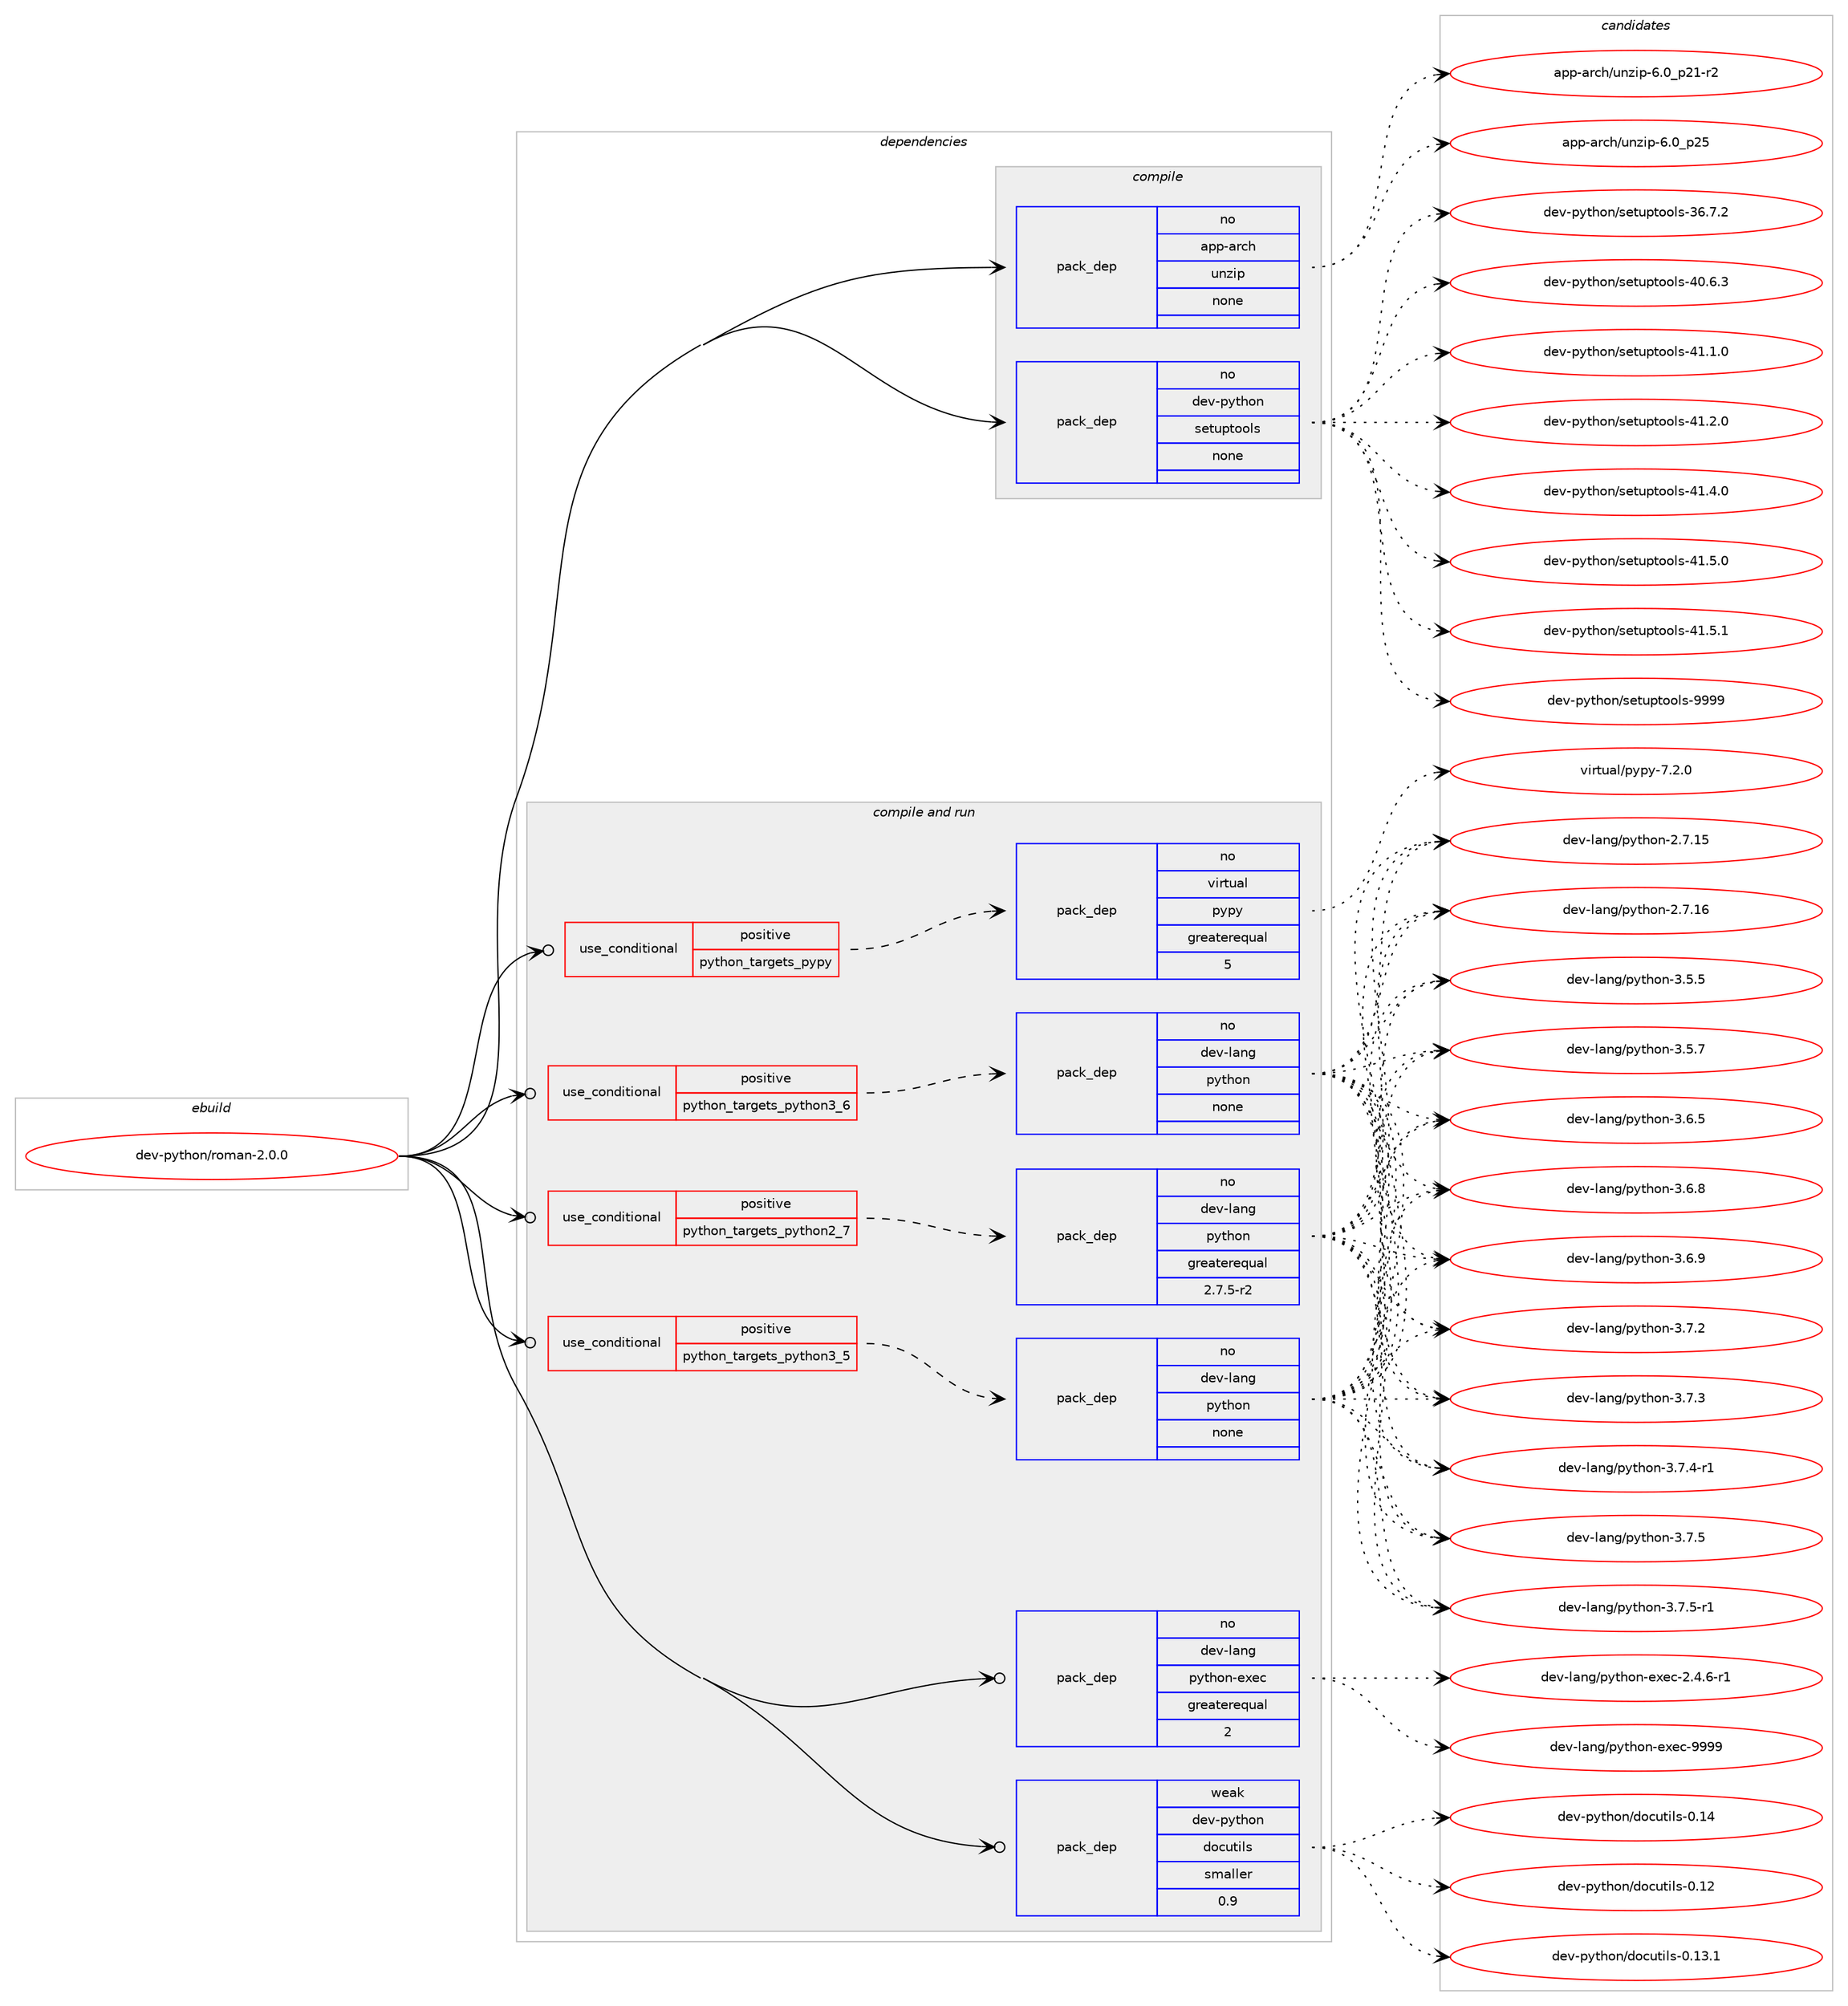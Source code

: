 digraph prolog {

# *************
# Graph options
# *************

newrank=true;
concentrate=true;
compound=true;
graph [rankdir=LR,fontname=Helvetica,fontsize=10,ranksep=1.5];#, ranksep=2.5, nodesep=0.2];
edge  [arrowhead=vee];
node  [fontname=Helvetica,fontsize=10];

# **********
# The ebuild
# **********

subgraph cluster_leftcol {
color=gray;
rank=same;
label=<<i>ebuild</i>>;
id [label="dev-python/roman-2.0.0", color=red, width=4, href="../dev-python/roman-2.0.0.svg"];
}

# ****************
# The dependencies
# ****************

subgraph cluster_midcol {
color=gray;
label=<<i>dependencies</i>>;
subgraph cluster_compile {
fillcolor="#eeeeee";
style=filled;
label=<<i>compile</i>>;
subgraph pack474930 {
dependency635592 [label=<<TABLE BORDER="0" CELLBORDER="1" CELLSPACING="0" CELLPADDING="4" WIDTH="220"><TR><TD ROWSPAN="6" CELLPADDING="30">pack_dep</TD></TR><TR><TD WIDTH="110">no</TD></TR><TR><TD>app-arch</TD></TR><TR><TD>unzip</TD></TR><TR><TD>none</TD></TR><TR><TD></TD></TR></TABLE>>, shape=none, color=blue];
}
id:e -> dependency635592:w [weight=20,style="solid",arrowhead="vee"];
subgraph pack474931 {
dependency635593 [label=<<TABLE BORDER="0" CELLBORDER="1" CELLSPACING="0" CELLPADDING="4" WIDTH="220"><TR><TD ROWSPAN="6" CELLPADDING="30">pack_dep</TD></TR><TR><TD WIDTH="110">no</TD></TR><TR><TD>dev-python</TD></TR><TR><TD>setuptools</TD></TR><TR><TD>none</TD></TR><TR><TD></TD></TR></TABLE>>, shape=none, color=blue];
}
id:e -> dependency635593:w [weight=20,style="solid",arrowhead="vee"];
}
subgraph cluster_compileandrun {
fillcolor="#eeeeee";
style=filled;
label=<<i>compile and run</i>>;
subgraph cond148781 {
dependency635594 [label=<<TABLE BORDER="0" CELLBORDER="1" CELLSPACING="0" CELLPADDING="4"><TR><TD ROWSPAN="3" CELLPADDING="10">use_conditional</TD></TR><TR><TD>positive</TD></TR><TR><TD>python_targets_pypy</TD></TR></TABLE>>, shape=none, color=red];
subgraph pack474932 {
dependency635595 [label=<<TABLE BORDER="0" CELLBORDER="1" CELLSPACING="0" CELLPADDING="4" WIDTH="220"><TR><TD ROWSPAN="6" CELLPADDING="30">pack_dep</TD></TR><TR><TD WIDTH="110">no</TD></TR><TR><TD>virtual</TD></TR><TR><TD>pypy</TD></TR><TR><TD>greaterequal</TD></TR><TR><TD>5</TD></TR></TABLE>>, shape=none, color=blue];
}
dependency635594:e -> dependency635595:w [weight=20,style="dashed",arrowhead="vee"];
}
id:e -> dependency635594:w [weight=20,style="solid",arrowhead="odotvee"];
subgraph cond148782 {
dependency635596 [label=<<TABLE BORDER="0" CELLBORDER="1" CELLSPACING="0" CELLPADDING="4"><TR><TD ROWSPAN="3" CELLPADDING="10">use_conditional</TD></TR><TR><TD>positive</TD></TR><TR><TD>python_targets_python2_7</TD></TR></TABLE>>, shape=none, color=red];
subgraph pack474933 {
dependency635597 [label=<<TABLE BORDER="0" CELLBORDER="1" CELLSPACING="0" CELLPADDING="4" WIDTH="220"><TR><TD ROWSPAN="6" CELLPADDING="30">pack_dep</TD></TR><TR><TD WIDTH="110">no</TD></TR><TR><TD>dev-lang</TD></TR><TR><TD>python</TD></TR><TR><TD>greaterequal</TD></TR><TR><TD>2.7.5-r2</TD></TR></TABLE>>, shape=none, color=blue];
}
dependency635596:e -> dependency635597:w [weight=20,style="dashed",arrowhead="vee"];
}
id:e -> dependency635596:w [weight=20,style="solid",arrowhead="odotvee"];
subgraph cond148783 {
dependency635598 [label=<<TABLE BORDER="0" CELLBORDER="1" CELLSPACING="0" CELLPADDING="4"><TR><TD ROWSPAN="3" CELLPADDING="10">use_conditional</TD></TR><TR><TD>positive</TD></TR><TR><TD>python_targets_python3_5</TD></TR></TABLE>>, shape=none, color=red];
subgraph pack474934 {
dependency635599 [label=<<TABLE BORDER="0" CELLBORDER="1" CELLSPACING="0" CELLPADDING="4" WIDTH="220"><TR><TD ROWSPAN="6" CELLPADDING="30">pack_dep</TD></TR><TR><TD WIDTH="110">no</TD></TR><TR><TD>dev-lang</TD></TR><TR><TD>python</TD></TR><TR><TD>none</TD></TR><TR><TD></TD></TR></TABLE>>, shape=none, color=blue];
}
dependency635598:e -> dependency635599:w [weight=20,style="dashed",arrowhead="vee"];
}
id:e -> dependency635598:w [weight=20,style="solid",arrowhead="odotvee"];
subgraph cond148784 {
dependency635600 [label=<<TABLE BORDER="0" CELLBORDER="1" CELLSPACING="0" CELLPADDING="4"><TR><TD ROWSPAN="3" CELLPADDING="10">use_conditional</TD></TR><TR><TD>positive</TD></TR><TR><TD>python_targets_python3_6</TD></TR></TABLE>>, shape=none, color=red];
subgraph pack474935 {
dependency635601 [label=<<TABLE BORDER="0" CELLBORDER="1" CELLSPACING="0" CELLPADDING="4" WIDTH="220"><TR><TD ROWSPAN="6" CELLPADDING="30">pack_dep</TD></TR><TR><TD WIDTH="110">no</TD></TR><TR><TD>dev-lang</TD></TR><TR><TD>python</TD></TR><TR><TD>none</TD></TR><TR><TD></TD></TR></TABLE>>, shape=none, color=blue];
}
dependency635600:e -> dependency635601:w [weight=20,style="dashed",arrowhead="vee"];
}
id:e -> dependency635600:w [weight=20,style="solid",arrowhead="odotvee"];
subgraph pack474936 {
dependency635602 [label=<<TABLE BORDER="0" CELLBORDER="1" CELLSPACING="0" CELLPADDING="4" WIDTH="220"><TR><TD ROWSPAN="6" CELLPADDING="30">pack_dep</TD></TR><TR><TD WIDTH="110">no</TD></TR><TR><TD>dev-lang</TD></TR><TR><TD>python-exec</TD></TR><TR><TD>greaterequal</TD></TR><TR><TD>2</TD></TR></TABLE>>, shape=none, color=blue];
}
id:e -> dependency635602:w [weight=20,style="solid",arrowhead="odotvee"];
subgraph pack474937 {
dependency635603 [label=<<TABLE BORDER="0" CELLBORDER="1" CELLSPACING="0" CELLPADDING="4" WIDTH="220"><TR><TD ROWSPAN="6" CELLPADDING="30">pack_dep</TD></TR><TR><TD WIDTH="110">weak</TD></TR><TR><TD>dev-python</TD></TR><TR><TD>docutils</TD></TR><TR><TD>smaller</TD></TR><TR><TD>0.9</TD></TR></TABLE>>, shape=none, color=blue];
}
id:e -> dependency635603:w [weight=20,style="solid",arrowhead="odotvee"];
}
subgraph cluster_run {
fillcolor="#eeeeee";
style=filled;
label=<<i>run</i>>;
}
}

# **************
# The candidates
# **************

subgraph cluster_choices {
rank=same;
color=gray;
label=<<i>candidates</i>>;

subgraph choice474930 {
color=black;
nodesep=1;
choice9711211245971149910447117110122105112455446489511250494511450 [label="app-arch/unzip-6.0_p21-r2", color=red, width=4,href="../app-arch/unzip-6.0_p21-r2.svg"];
choice971121124597114991044711711012210511245544648951125053 [label="app-arch/unzip-6.0_p25", color=red, width=4,href="../app-arch/unzip-6.0_p25.svg"];
dependency635592:e -> choice9711211245971149910447117110122105112455446489511250494511450:w [style=dotted,weight="100"];
dependency635592:e -> choice971121124597114991044711711012210511245544648951125053:w [style=dotted,weight="100"];
}
subgraph choice474931 {
color=black;
nodesep=1;
choice100101118451121211161041111104711510111611711211611111110811545515446554650 [label="dev-python/setuptools-36.7.2", color=red, width=4,href="../dev-python/setuptools-36.7.2.svg"];
choice100101118451121211161041111104711510111611711211611111110811545524846544651 [label="dev-python/setuptools-40.6.3", color=red, width=4,href="../dev-python/setuptools-40.6.3.svg"];
choice100101118451121211161041111104711510111611711211611111110811545524946494648 [label="dev-python/setuptools-41.1.0", color=red, width=4,href="../dev-python/setuptools-41.1.0.svg"];
choice100101118451121211161041111104711510111611711211611111110811545524946504648 [label="dev-python/setuptools-41.2.0", color=red, width=4,href="../dev-python/setuptools-41.2.0.svg"];
choice100101118451121211161041111104711510111611711211611111110811545524946524648 [label="dev-python/setuptools-41.4.0", color=red, width=4,href="../dev-python/setuptools-41.4.0.svg"];
choice100101118451121211161041111104711510111611711211611111110811545524946534648 [label="dev-python/setuptools-41.5.0", color=red, width=4,href="../dev-python/setuptools-41.5.0.svg"];
choice100101118451121211161041111104711510111611711211611111110811545524946534649 [label="dev-python/setuptools-41.5.1", color=red, width=4,href="../dev-python/setuptools-41.5.1.svg"];
choice10010111845112121116104111110471151011161171121161111111081154557575757 [label="dev-python/setuptools-9999", color=red, width=4,href="../dev-python/setuptools-9999.svg"];
dependency635593:e -> choice100101118451121211161041111104711510111611711211611111110811545515446554650:w [style=dotted,weight="100"];
dependency635593:e -> choice100101118451121211161041111104711510111611711211611111110811545524846544651:w [style=dotted,weight="100"];
dependency635593:e -> choice100101118451121211161041111104711510111611711211611111110811545524946494648:w [style=dotted,weight="100"];
dependency635593:e -> choice100101118451121211161041111104711510111611711211611111110811545524946504648:w [style=dotted,weight="100"];
dependency635593:e -> choice100101118451121211161041111104711510111611711211611111110811545524946524648:w [style=dotted,weight="100"];
dependency635593:e -> choice100101118451121211161041111104711510111611711211611111110811545524946534648:w [style=dotted,weight="100"];
dependency635593:e -> choice100101118451121211161041111104711510111611711211611111110811545524946534649:w [style=dotted,weight="100"];
dependency635593:e -> choice10010111845112121116104111110471151011161171121161111111081154557575757:w [style=dotted,weight="100"];
}
subgraph choice474932 {
color=black;
nodesep=1;
choice1181051141161179710847112121112121455546504648 [label="virtual/pypy-7.2.0", color=red, width=4,href="../virtual/pypy-7.2.0.svg"];
dependency635595:e -> choice1181051141161179710847112121112121455546504648:w [style=dotted,weight="100"];
}
subgraph choice474933 {
color=black;
nodesep=1;
choice10010111845108971101034711212111610411111045504655464953 [label="dev-lang/python-2.7.15", color=red, width=4,href="../dev-lang/python-2.7.15.svg"];
choice10010111845108971101034711212111610411111045504655464954 [label="dev-lang/python-2.7.16", color=red, width=4,href="../dev-lang/python-2.7.16.svg"];
choice100101118451089711010347112121116104111110455146534653 [label="dev-lang/python-3.5.5", color=red, width=4,href="../dev-lang/python-3.5.5.svg"];
choice100101118451089711010347112121116104111110455146534655 [label="dev-lang/python-3.5.7", color=red, width=4,href="../dev-lang/python-3.5.7.svg"];
choice100101118451089711010347112121116104111110455146544653 [label="dev-lang/python-3.6.5", color=red, width=4,href="../dev-lang/python-3.6.5.svg"];
choice100101118451089711010347112121116104111110455146544656 [label="dev-lang/python-3.6.8", color=red, width=4,href="../dev-lang/python-3.6.8.svg"];
choice100101118451089711010347112121116104111110455146544657 [label="dev-lang/python-3.6.9", color=red, width=4,href="../dev-lang/python-3.6.9.svg"];
choice100101118451089711010347112121116104111110455146554650 [label="dev-lang/python-3.7.2", color=red, width=4,href="../dev-lang/python-3.7.2.svg"];
choice100101118451089711010347112121116104111110455146554651 [label="dev-lang/python-3.7.3", color=red, width=4,href="../dev-lang/python-3.7.3.svg"];
choice1001011184510897110103471121211161041111104551465546524511449 [label="dev-lang/python-3.7.4-r1", color=red, width=4,href="../dev-lang/python-3.7.4-r1.svg"];
choice100101118451089711010347112121116104111110455146554653 [label="dev-lang/python-3.7.5", color=red, width=4,href="../dev-lang/python-3.7.5.svg"];
choice1001011184510897110103471121211161041111104551465546534511449 [label="dev-lang/python-3.7.5-r1", color=red, width=4,href="../dev-lang/python-3.7.5-r1.svg"];
dependency635597:e -> choice10010111845108971101034711212111610411111045504655464953:w [style=dotted,weight="100"];
dependency635597:e -> choice10010111845108971101034711212111610411111045504655464954:w [style=dotted,weight="100"];
dependency635597:e -> choice100101118451089711010347112121116104111110455146534653:w [style=dotted,weight="100"];
dependency635597:e -> choice100101118451089711010347112121116104111110455146534655:w [style=dotted,weight="100"];
dependency635597:e -> choice100101118451089711010347112121116104111110455146544653:w [style=dotted,weight="100"];
dependency635597:e -> choice100101118451089711010347112121116104111110455146544656:w [style=dotted,weight="100"];
dependency635597:e -> choice100101118451089711010347112121116104111110455146544657:w [style=dotted,weight="100"];
dependency635597:e -> choice100101118451089711010347112121116104111110455146554650:w [style=dotted,weight="100"];
dependency635597:e -> choice100101118451089711010347112121116104111110455146554651:w [style=dotted,weight="100"];
dependency635597:e -> choice1001011184510897110103471121211161041111104551465546524511449:w [style=dotted,weight="100"];
dependency635597:e -> choice100101118451089711010347112121116104111110455146554653:w [style=dotted,weight="100"];
dependency635597:e -> choice1001011184510897110103471121211161041111104551465546534511449:w [style=dotted,weight="100"];
}
subgraph choice474934 {
color=black;
nodesep=1;
choice10010111845108971101034711212111610411111045504655464953 [label="dev-lang/python-2.7.15", color=red, width=4,href="../dev-lang/python-2.7.15.svg"];
choice10010111845108971101034711212111610411111045504655464954 [label="dev-lang/python-2.7.16", color=red, width=4,href="../dev-lang/python-2.7.16.svg"];
choice100101118451089711010347112121116104111110455146534653 [label="dev-lang/python-3.5.5", color=red, width=4,href="../dev-lang/python-3.5.5.svg"];
choice100101118451089711010347112121116104111110455146534655 [label="dev-lang/python-3.5.7", color=red, width=4,href="../dev-lang/python-3.5.7.svg"];
choice100101118451089711010347112121116104111110455146544653 [label="dev-lang/python-3.6.5", color=red, width=4,href="../dev-lang/python-3.6.5.svg"];
choice100101118451089711010347112121116104111110455146544656 [label="dev-lang/python-3.6.8", color=red, width=4,href="../dev-lang/python-3.6.8.svg"];
choice100101118451089711010347112121116104111110455146544657 [label="dev-lang/python-3.6.9", color=red, width=4,href="../dev-lang/python-3.6.9.svg"];
choice100101118451089711010347112121116104111110455146554650 [label="dev-lang/python-3.7.2", color=red, width=4,href="../dev-lang/python-3.7.2.svg"];
choice100101118451089711010347112121116104111110455146554651 [label="dev-lang/python-3.7.3", color=red, width=4,href="../dev-lang/python-3.7.3.svg"];
choice1001011184510897110103471121211161041111104551465546524511449 [label="dev-lang/python-3.7.4-r1", color=red, width=4,href="../dev-lang/python-3.7.4-r1.svg"];
choice100101118451089711010347112121116104111110455146554653 [label="dev-lang/python-3.7.5", color=red, width=4,href="../dev-lang/python-3.7.5.svg"];
choice1001011184510897110103471121211161041111104551465546534511449 [label="dev-lang/python-3.7.5-r1", color=red, width=4,href="../dev-lang/python-3.7.5-r1.svg"];
dependency635599:e -> choice10010111845108971101034711212111610411111045504655464953:w [style=dotted,weight="100"];
dependency635599:e -> choice10010111845108971101034711212111610411111045504655464954:w [style=dotted,weight="100"];
dependency635599:e -> choice100101118451089711010347112121116104111110455146534653:w [style=dotted,weight="100"];
dependency635599:e -> choice100101118451089711010347112121116104111110455146534655:w [style=dotted,weight="100"];
dependency635599:e -> choice100101118451089711010347112121116104111110455146544653:w [style=dotted,weight="100"];
dependency635599:e -> choice100101118451089711010347112121116104111110455146544656:w [style=dotted,weight="100"];
dependency635599:e -> choice100101118451089711010347112121116104111110455146544657:w [style=dotted,weight="100"];
dependency635599:e -> choice100101118451089711010347112121116104111110455146554650:w [style=dotted,weight="100"];
dependency635599:e -> choice100101118451089711010347112121116104111110455146554651:w [style=dotted,weight="100"];
dependency635599:e -> choice1001011184510897110103471121211161041111104551465546524511449:w [style=dotted,weight="100"];
dependency635599:e -> choice100101118451089711010347112121116104111110455146554653:w [style=dotted,weight="100"];
dependency635599:e -> choice1001011184510897110103471121211161041111104551465546534511449:w [style=dotted,weight="100"];
}
subgraph choice474935 {
color=black;
nodesep=1;
choice10010111845108971101034711212111610411111045504655464953 [label="dev-lang/python-2.7.15", color=red, width=4,href="../dev-lang/python-2.7.15.svg"];
choice10010111845108971101034711212111610411111045504655464954 [label="dev-lang/python-2.7.16", color=red, width=4,href="../dev-lang/python-2.7.16.svg"];
choice100101118451089711010347112121116104111110455146534653 [label="dev-lang/python-3.5.5", color=red, width=4,href="../dev-lang/python-3.5.5.svg"];
choice100101118451089711010347112121116104111110455146534655 [label="dev-lang/python-3.5.7", color=red, width=4,href="../dev-lang/python-3.5.7.svg"];
choice100101118451089711010347112121116104111110455146544653 [label="dev-lang/python-3.6.5", color=red, width=4,href="../dev-lang/python-3.6.5.svg"];
choice100101118451089711010347112121116104111110455146544656 [label="dev-lang/python-3.6.8", color=red, width=4,href="../dev-lang/python-3.6.8.svg"];
choice100101118451089711010347112121116104111110455146544657 [label="dev-lang/python-3.6.9", color=red, width=4,href="../dev-lang/python-3.6.9.svg"];
choice100101118451089711010347112121116104111110455146554650 [label="dev-lang/python-3.7.2", color=red, width=4,href="../dev-lang/python-3.7.2.svg"];
choice100101118451089711010347112121116104111110455146554651 [label="dev-lang/python-3.7.3", color=red, width=4,href="../dev-lang/python-3.7.3.svg"];
choice1001011184510897110103471121211161041111104551465546524511449 [label="dev-lang/python-3.7.4-r1", color=red, width=4,href="../dev-lang/python-3.7.4-r1.svg"];
choice100101118451089711010347112121116104111110455146554653 [label="dev-lang/python-3.7.5", color=red, width=4,href="../dev-lang/python-3.7.5.svg"];
choice1001011184510897110103471121211161041111104551465546534511449 [label="dev-lang/python-3.7.5-r1", color=red, width=4,href="../dev-lang/python-3.7.5-r1.svg"];
dependency635601:e -> choice10010111845108971101034711212111610411111045504655464953:w [style=dotted,weight="100"];
dependency635601:e -> choice10010111845108971101034711212111610411111045504655464954:w [style=dotted,weight="100"];
dependency635601:e -> choice100101118451089711010347112121116104111110455146534653:w [style=dotted,weight="100"];
dependency635601:e -> choice100101118451089711010347112121116104111110455146534655:w [style=dotted,weight="100"];
dependency635601:e -> choice100101118451089711010347112121116104111110455146544653:w [style=dotted,weight="100"];
dependency635601:e -> choice100101118451089711010347112121116104111110455146544656:w [style=dotted,weight="100"];
dependency635601:e -> choice100101118451089711010347112121116104111110455146544657:w [style=dotted,weight="100"];
dependency635601:e -> choice100101118451089711010347112121116104111110455146554650:w [style=dotted,weight="100"];
dependency635601:e -> choice100101118451089711010347112121116104111110455146554651:w [style=dotted,weight="100"];
dependency635601:e -> choice1001011184510897110103471121211161041111104551465546524511449:w [style=dotted,weight="100"];
dependency635601:e -> choice100101118451089711010347112121116104111110455146554653:w [style=dotted,weight="100"];
dependency635601:e -> choice1001011184510897110103471121211161041111104551465546534511449:w [style=dotted,weight="100"];
}
subgraph choice474936 {
color=black;
nodesep=1;
choice10010111845108971101034711212111610411111045101120101994550465246544511449 [label="dev-lang/python-exec-2.4.6-r1", color=red, width=4,href="../dev-lang/python-exec-2.4.6-r1.svg"];
choice10010111845108971101034711212111610411111045101120101994557575757 [label="dev-lang/python-exec-9999", color=red, width=4,href="../dev-lang/python-exec-9999.svg"];
dependency635602:e -> choice10010111845108971101034711212111610411111045101120101994550465246544511449:w [style=dotted,weight="100"];
dependency635602:e -> choice10010111845108971101034711212111610411111045101120101994557575757:w [style=dotted,weight="100"];
}
subgraph choice474937 {
color=black;
nodesep=1;
choice1001011184511212111610411111047100111991171161051081154548464950 [label="dev-python/docutils-0.12", color=red, width=4,href="../dev-python/docutils-0.12.svg"];
choice10010111845112121116104111110471001119911711610510811545484649514649 [label="dev-python/docutils-0.13.1", color=red, width=4,href="../dev-python/docutils-0.13.1.svg"];
choice1001011184511212111610411111047100111991171161051081154548464952 [label="dev-python/docutils-0.14", color=red, width=4,href="../dev-python/docutils-0.14.svg"];
dependency635603:e -> choice1001011184511212111610411111047100111991171161051081154548464950:w [style=dotted,weight="100"];
dependency635603:e -> choice10010111845112121116104111110471001119911711610510811545484649514649:w [style=dotted,weight="100"];
dependency635603:e -> choice1001011184511212111610411111047100111991171161051081154548464952:w [style=dotted,weight="100"];
}
}

}
